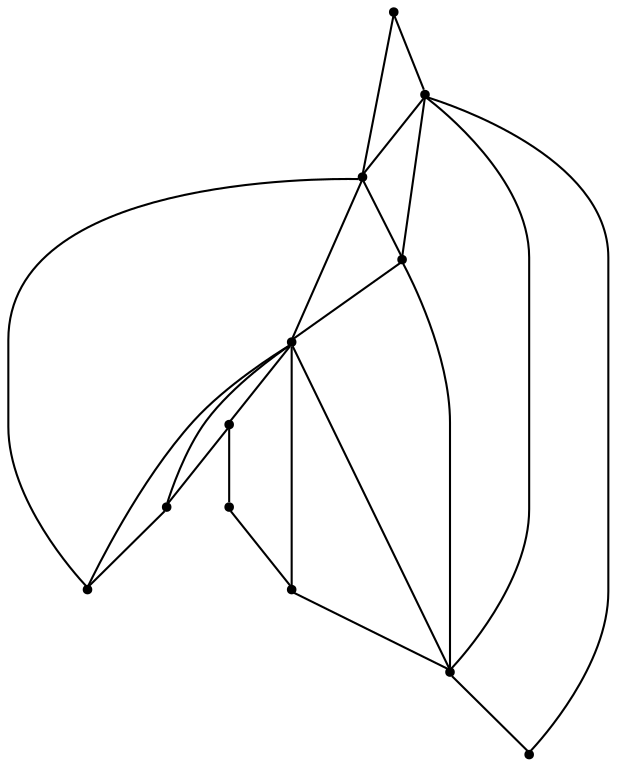 graph {
  node [shape=point,comment="{\"directed\":false,\"doi\":\"10.1007/978-3-642-36763-2_34\",\"figure\":\"1 (2)\"}"]

  v0 [pos="1813.5669045609334,732.2505965486796"]
  v1 [pos="1766.184722079036,862.4907318258355"]
  v2 [pos="1730.0983724978744,969.7393577511472"]
  v3 [pos="1529.2535771875027,732.2505965486796"]
  v4 [pos="1434.4810683315636,732.2505965486795"]
  v5 [pos="1576.6376683941214,732.2505965486796"]
  v6 [pos="1671.4122132230968,732.2505965486796"]
  v7 [pos="1646.7257856641402,946.6607318899739"]
  v8 [pos="1635.8741766302114,874.3291341736693"]
  v9 [pos="1529.2535771875027,826.9723771420335"]
  v10 [pos="1480.8728771797287,946.6607318899739"]
  v11 [pos="1458.04389327124,1039.2217051085054"]

  v0 -- v6 [id="-1",pos="1813.5669045609334,732.2505965486796 1804.113245512895,732.351607187416 1804.113245512895,732.351607187416 1804.113245512895,732.351607187416 1671.4122132230968,732.2505965486796 1671.4122132230968,732.2505965486796 1671.4122132230968,732.2505965486796"]
  v4 -- v3 [id="-5",pos="1434.4810683315636,732.2505965486795 1529.2535771875027,732.2505965486796 1529.2535771875027,732.2505965486796 1529.2535771875027,732.2505965486796"]
  v4 -- v11 [id="-8",pos="1434.4810683315636,732.2505965486795 1434.738618920626,1025.478757818401 1434.738618920626,1025.478757818401 1434.738618920626,1025.478757818401 1436.5815562632122,1025.478757818401 1436.5815562632122,1025.478757818401 1436.5815562632122,1025.478757818401 1458.04389327124,1039.2217051085054 1458.04389327124,1039.2217051085054 1458.04389327124,1039.2217051085054"]
  v11 -- v10 [id="-10",pos="1458.04389327124,1039.2217051085054 1480.8728771797287,946.6607318899739 1480.8728771797287,946.6607318899739 1480.8728771797287,946.6607318899739"]
  v10 -- v7 [id="-12",pos="1480.8728771797287,946.6607318899739 1646.7257856641402,946.6607318899739 1646.7257856641402,946.6607318899739 1646.7257856641402,946.6607318899739"]
  v9 -- v6 [id="-15",pos="1529.2535771875027,826.9723771420335 1671.4122132230968,732.2505965486796 1671.4122132230968,732.2505965486796 1671.4122132230968,732.2505965486796"]
  v9 -- v10 [id="-16",pos="1529.2535771875027,826.9723771420335 1480.8728771797287,946.6607318899739 1480.8728771797287,946.6607318899739 1480.8728771797287,946.6607318899739"]
  v9 -- v4 [id="-17",pos="1529.2535771875027,826.9723771420335 1434.4810683315636,732.2505965486795 1434.4810683315636,732.2505965486795 1434.4810683315636,732.2505965486795"]
  v3 -- v9 [id="-18",pos="1529.2535771875027,732.2505965486796 1529.2535771875027,826.9723771420335 1529.2535771875027,826.9723771420335 1529.2535771875027,826.9723771420335"]
  v3 -- v5 [id="-19",pos="1529.2535771875027,732.2505965486796 1576.6376683941214,732.2505965486796 1576.6376683941214,732.2505965486796 1576.6376683941214,732.2505965486796"]
  v5 -- v6 [id="-20",pos="1576.6376683941214,732.2505965486796 1600.332958829457,732.2516457621131 1600.332958829457,732.2516457621131 1600.332958829457,732.2516457621131 1671.4122132230968,732.2505965486796 1671.4122132230968,732.2505965486796 1671.4122132230968,732.2505965486796"]
  v5 -- v9 [id="-21",pos="1576.6376683941214,732.2505965486796 1529.2535771875027,826.9723771420335 1529.2535771875027,826.9723771420335 1529.2535771875027,826.9723771420335"]
  v8 -- v7 [id="-23",pos="1635.8741766302114,874.3291341736693 1646.7257856641402,946.6607318899739 1646.7257856641402,946.6607318899739 1646.7257856641402,946.6607318899739"]
  v8 -- v9 [id="-24",pos="1635.8741766302114,874.3291341736693 1529.2535771875027,826.9723771420335 1529.2535771875027,826.9723771420335 1529.2535771875027,826.9723771420335"]
  v7 -- v1 [id="-25",pos="1646.7257856641402,946.6607318899739 1766.184722079036,862.4907318258355 1766.184722079036,862.4907318258355 1766.184722079036,862.4907318258355"]
  v7 -- v9 [id="-26",pos="1646.7257856641402,946.6607318899739 1529.2535771875027,826.9723771420335 1529.2535771875027,826.9723771420335 1529.2535771875027,826.9723771420335"]
  v7 -- v2 [id="-27",pos="1646.7257856641402,946.6607318899739 1730.0983724978744,969.7393577511472 1730.0983724978744,969.7393577511472 1730.0983724978744,969.7393577511472"]
  v6 -- v8 [id="-28",pos="1671.4122132230968,732.2505965486796 1635.8741766302114,874.3291341736693 1635.8741766302114,874.3291341736693 1635.8741766302114,874.3291341736693"]
  v8 -- v1 [id="-29",pos="1635.8741766302114,874.3291341736693 1766.184722079036,862.4907318258355 1766.184722079036,862.4907318258355 1766.184722079036,862.4907318258355"]
  v2 -- v1 [id="-31",pos="1730.0983724978744,969.7393577511472 1766.184722079036,862.4907318258355 1766.184722079036,862.4907318258355 1766.184722079036,862.4907318258355"]
  v1 -- v6 [id="-35",pos="1766.184722079036,862.4907318258355 1671.4122132230968,732.2505965486796 1671.4122132230968,732.2505965486796 1671.4122132230968,732.2505965486796"]
  v0 -- v1 [id="-41",pos="1813.5669045609334,732.2505965486796 1766.184722079036,862.4907318258355 1766.184722079036,862.4907318258355 1766.184722079036,862.4907318258355"]
}